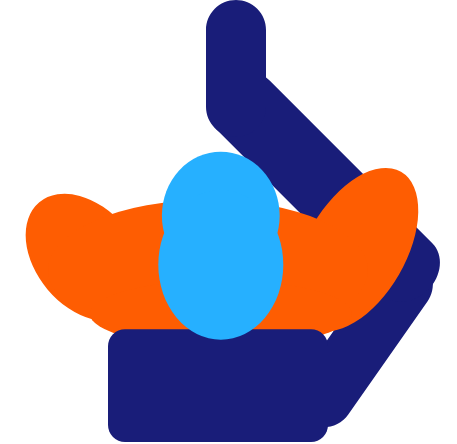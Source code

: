<mxfile version="13.9.2" type="github">
  <diagram id="sQF0vDoIcSZjFASwgjCQ" name="Page-1">
    <mxGraphModel dx="1038" dy="575" grid="1" gridSize="10" guides="1" tooltips="1" connect="1" arrows="1" fold="1" page="1" pageScale="1" pageWidth="827" pageHeight="1169" math="0" shadow="0">
      <root>
        <mxCell id="0" />
        <mxCell id="1" parent="0" />
        <mxCell id="7_qLz2KC2tYaVWEgI6d9-11" value="" style="shape=cylinder3;whiteSpace=wrap;html=1;boundedLbl=1;backgroundOutline=1;size=15;strokeColor=none;rotation=35;fillColor=#191D79;" parent="1" vertex="1">
          <mxGeometry x="402.64" y="180.9" width="30" height="99.03" as="geometry" />
        </mxCell>
        <mxCell id="7_qLz2KC2tYaVWEgI6d9-8" value="" style="shape=cylinder3;whiteSpace=wrap;html=1;boundedLbl=1;backgroundOutline=1;size=15;fontColor=#ffffff;strokeColor=none;rotation=-45;fillColor=#191D79;" parent="1" vertex="1">
          <mxGeometry x="380.74" y="81.32" width="36.1" height="144.85" as="geometry" />
        </mxCell>
        <mxCell id="7_qLz2KC2tYaVWEgI6d9-3" value="" style="ellipse;whiteSpace=wrap;html=1;rotation=-60;fillColor=#fe5d02;strokeColor=none;" parent="1" vertex="1">
          <mxGeometry x="369" y="160" width="90" height="49.69" as="geometry" />
        </mxCell>
        <mxCell id="7_qLz2KC2tYaVWEgI6d9-4" value="" style="ellipse;whiteSpace=wrap;html=1;rotation=-130;fillColor=#FE5D02;strokeColor=none;" parent="1" vertex="1">
          <mxGeometry x="242.79" y="163.89" width="72" height="49.69" as="geometry" />
        </mxCell>
        <mxCell id="7_qLz2KC2tYaVWEgI6d9-2" value="" style="ellipse;whiteSpace=wrap;html=1;fillColor=#fe5d02;strokeColor=none;" parent="1" vertex="1">
          <mxGeometry x="260" y="160" width="160" height="70" as="geometry" />
        </mxCell>
        <mxCell id="7_qLz2KC2tYaVWEgI6d9-7" value="" style="ellipse;whiteSpace=wrap;html=1;rotation=0;fillColor=#fe5d02;strokeColor=none;" parent="1" vertex="1">
          <mxGeometry x="280.89" y="200" width="131" height="33.6" as="geometry" />
        </mxCell>
        <mxCell id="7_qLz2KC2tYaVWEgI6d9-6" value="" style="ellipse;whiteSpace=wrap;html=1;rotation=-90;fillColor=#26B0FF;strokeColor=none;" parent="1" vertex="1">
          <mxGeometry x="314.43" y="138.35" width="63.92" height="58.9" as="geometry" />
        </mxCell>
        <mxCell id="7_qLz2KC2tYaVWEgI6d9-9" value="" style="shape=cylinder3;whiteSpace=wrap;html=1;boundedLbl=1;backgroundOutline=1;size=15;strokeColor=none;fillColor=#191D79;" parent="1" vertex="1">
          <mxGeometry x="339" y="60" width="30" height="68.35" as="geometry" />
        </mxCell>
        <mxCell id="7_qLz2KC2tYaVWEgI6d9-10" value="" style="rounded=1;whiteSpace=wrap;html=1;strokeColor=none;fillColor=#191D79;" parent="1" vertex="1">
          <mxGeometry x="290" y="224.6" width="110" height="56.4" as="geometry" />
        </mxCell>
        <mxCell id="7_qLz2KC2tYaVWEgI6d9-5" value="" style="ellipse;whiteSpace=wrap;html=1;rotation=-90;fillColor=#26B0FF;strokeColor=none;" parent="1" vertex="1">
          <mxGeometry x="308.9" y="161.1" width="75" height="62.5" as="geometry" />
        </mxCell>
      </root>
    </mxGraphModel>
  </diagram>
</mxfile>
